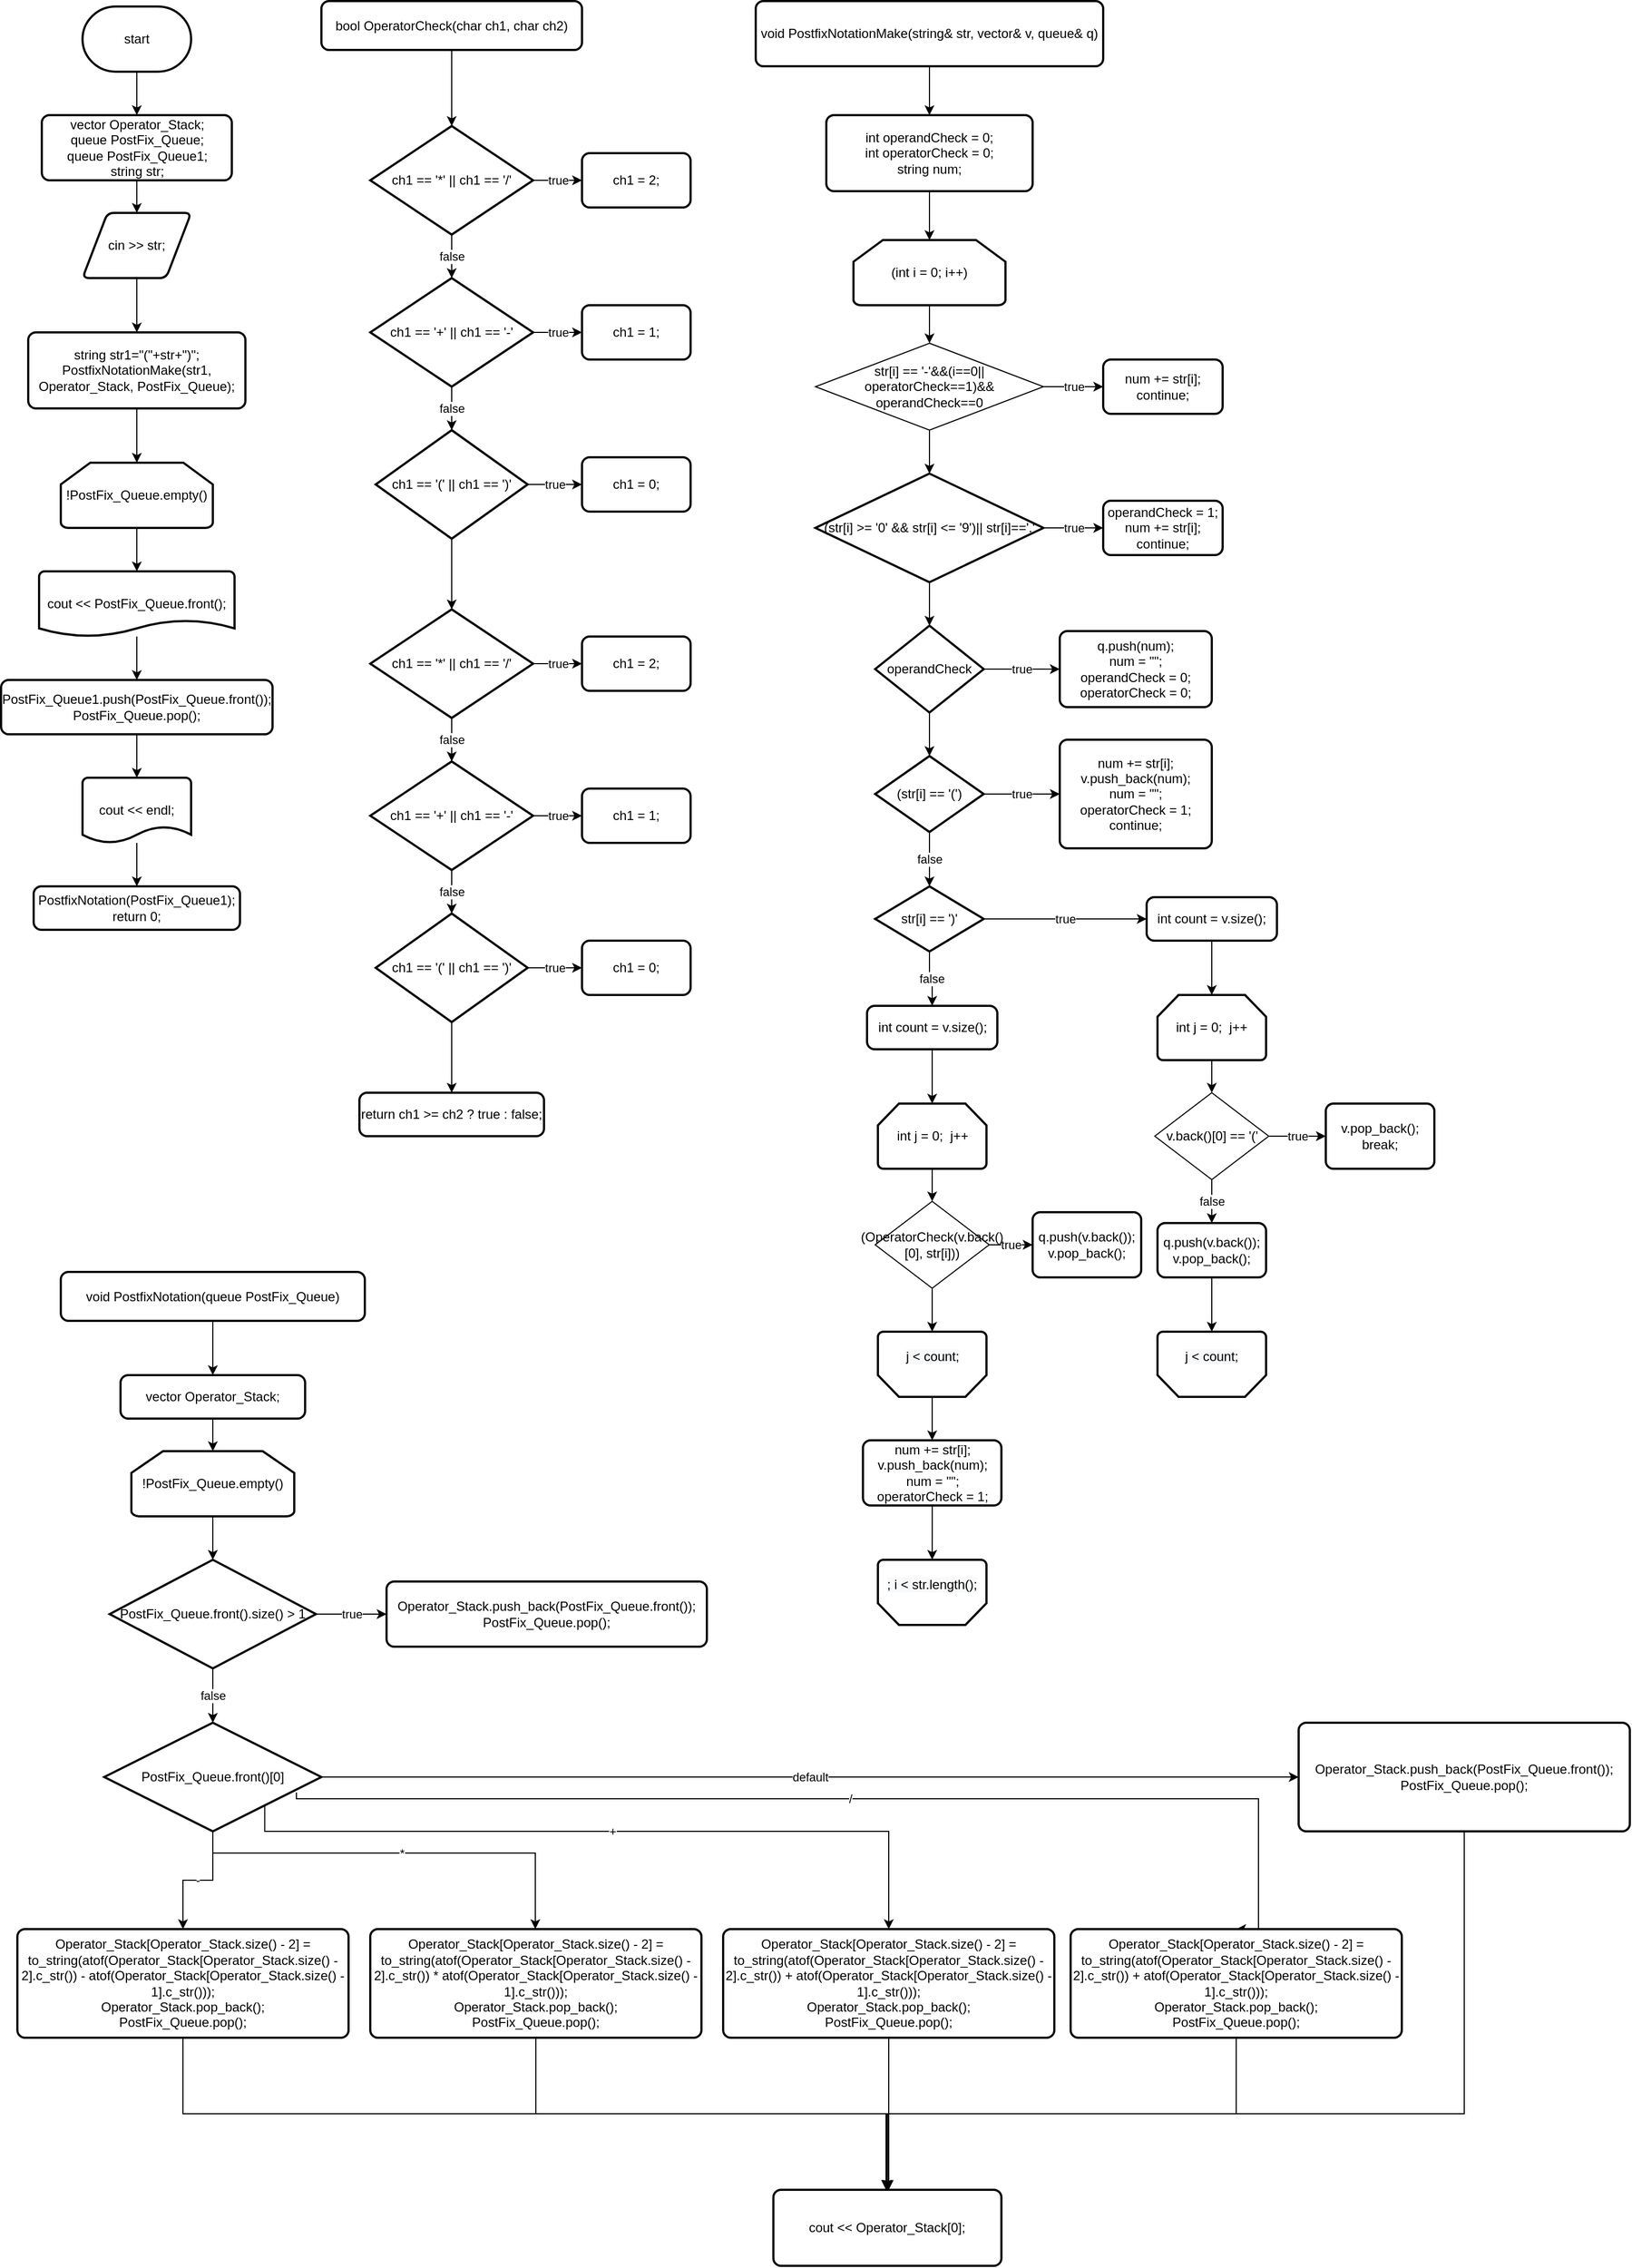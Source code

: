 <mxfile version="19.0.2" type="github">
  <diagram id="kKrO1dFDIQRv364VOOFu" name="Page-1">
    <mxGraphModel dx="1937" dy="1774" grid="1" gridSize="10" guides="1" tooltips="1" connect="1" arrows="1" fold="1" page="1" pageScale="1" pageWidth="827" pageHeight="1169" math="0" shadow="0">
      <root>
        <mxCell id="0" />
        <mxCell id="1" parent="0" />
        <mxCell id="9wlGWYBTpFo8Ic_cvUNs-2" style="edgeStyle=orthogonalEdgeStyle;rounded=0;orthogonalLoop=1;jettySize=auto;html=1;entryX=0.5;entryY=0;entryDx=0;entryDy=0;" edge="1" parent="1" source="9wlGWYBTpFo8Ic_cvUNs-1" target="9wlGWYBTpFo8Ic_cvUNs-3">
          <mxGeometry relative="1" as="geometry">
            <mxPoint x="130" y="140" as="targetPoint" />
          </mxGeometry>
        </mxCell>
        <mxCell id="9wlGWYBTpFo8Ic_cvUNs-1" value="start" style="strokeWidth=2;html=1;shape=mxgraph.flowchart.terminator;whiteSpace=wrap;" vertex="1" parent="1">
          <mxGeometry x="80" y="30" width="100" height="60" as="geometry" />
        </mxCell>
        <mxCell id="9wlGWYBTpFo8Ic_cvUNs-4" style="edgeStyle=orthogonalEdgeStyle;rounded=0;orthogonalLoop=1;jettySize=auto;html=1;" edge="1" parent="1" source="9wlGWYBTpFo8Ic_cvUNs-3" target="9wlGWYBTpFo8Ic_cvUNs-5">
          <mxGeometry relative="1" as="geometry">
            <mxPoint x="130" y="250" as="targetPoint" />
          </mxGeometry>
        </mxCell>
        <mxCell id="9wlGWYBTpFo8Ic_cvUNs-3" value="vector&lt;string&gt; Operator_Stack;&#xa;	queue&lt;string&gt; PostFix_Queue;&#xa;	queue&lt;string&gt; PostFix_Queue1;&#xa;	string str;" style="rounded=1;whiteSpace=wrap;html=1;absoluteArcSize=1;arcSize=14;strokeWidth=2;" vertex="1" parent="1">
          <mxGeometry x="42.5" y="130" width="175" height="60" as="geometry" />
        </mxCell>
        <mxCell id="9wlGWYBTpFo8Ic_cvUNs-6" style="edgeStyle=orthogonalEdgeStyle;rounded=0;orthogonalLoop=1;jettySize=auto;html=1;" edge="1" parent="1" source="9wlGWYBTpFo8Ic_cvUNs-5" target="9wlGWYBTpFo8Ic_cvUNs-7">
          <mxGeometry relative="1" as="geometry">
            <mxPoint x="130" y="310" as="targetPoint" />
          </mxGeometry>
        </mxCell>
        <mxCell id="9wlGWYBTpFo8Ic_cvUNs-5" value="cin &gt;&gt; str;" style="shape=parallelogram;html=1;strokeWidth=2;perimeter=parallelogramPerimeter;whiteSpace=wrap;rounded=1;arcSize=12;size=0.23;" vertex="1" parent="1">
          <mxGeometry x="80" y="220" width="100" height="60" as="geometry" />
        </mxCell>
        <mxCell id="9wlGWYBTpFo8Ic_cvUNs-9" style="edgeStyle=orthogonalEdgeStyle;rounded=0;orthogonalLoop=1;jettySize=auto;html=1;entryX=0.5;entryY=0;entryDx=0;entryDy=0;entryPerimeter=0;" edge="1" parent="1" source="9wlGWYBTpFo8Ic_cvUNs-7" target="9wlGWYBTpFo8Ic_cvUNs-8">
          <mxGeometry relative="1" as="geometry" />
        </mxCell>
        <mxCell id="9wlGWYBTpFo8Ic_cvUNs-7" value="string str1=&quot;(&quot;+str+&quot;)&quot;;&lt;br&gt;PostfixNotationMake(str1, Operator_Stack, PostFix_Queue);" style="rounded=1;whiteSpace=wrap;html=1;absoluteArcSize=1;arcSize=14;strokeWidth=2;" vertex="1" parent="1">
          <mxGeometry x="30" y="330" width="200" height="70" as="geometry" />
        </mxCell>
        <mxCell id="9wlGWYBTpFo8Ic_cvUNs-11" style="edgeStyle=orthogonalEdgeStyle;rounded=0;orthogonalLoop=1;jettySize=auto;html=1;entryX=0.5;entryY=0;entryDx=0;entryDy=0;entryPerimeter=0;" edge="1" parent="1" source="9wlGWYBTpFo8Ic_cvUNs-8" target="9wlGWYBTpFo8Ic_cvUNs-10">
          <mxGeometry relative="1" as="geometry" />
        </mxCell>
        <mxCell id="9wlGWYBTpFo8Ic_cvUNs-8" value="!PostFix_Queue.empty()" style="strokeWidth=2;html=1;shape=mxgraph.flowchart.loop_limit;whiteSpace=wrap;" vertex="1" parent="1">
          <mxGeometry x="60" y="450" width="140" height="60" as="geometry" />
        </mxCell>
        <mxCell id="9wlGWYBTpFo8Ic_cvUNs-12" style="edgeStyle=orthogonalEdgeStyle;rounded=0;orthogonalLoop=1;jettySize=auto;html=1;" edge="1" parent="1" source="9wlGWYBTpFo8Ic_cvUNs-10" target="9wlGWYBTpFo8Ic_cvUNs-13">
          <mxGeometry relative="1" as="geometry">
            <mxPoint x="130" y="640" as="targetPoint" />
          </mxGeometry>
        </mxCell>
        <mxCell id="9wlGWYBTpFo8Ic_cvUNs-10" value="cout &lt;&lt; PostFix_Queue.front();" style="strokeWidth=2;html=1;shape=mxgraph.flowchart.document2;whiteSpace=wrap;size=0.25;" vertex="1" parent="1">
          <mxGeometry x="40" y="550" width="180" height="60" as="geometry" />
        </mxCell>
        <mxCell id="9wlGWYBTpFo8Ic_cvUNs-14" style="edgeStyle=orthogonalEdgeStyle;rounded=0;orthogonalLoop=1;jettySize=auto;html=1;entryX=0.5;entryY=0;entryDx=0;entryDy=0;entryPerimeter=0;" edge="1" parent="1" source="9wlGWYBTpFo8Ic_cvUNs-13" target="9wlGWYBTpFo8Ic_cvUNs-17">
          <mxGeometry relative="1" as="geometry">
            <mxPoint x="130" y="740" as="targetPoint" />
          </mxGeometry>
        </mxCell>
        <mxCell id="9wlGWYBTpFo8Ic_cvUNs-13" value="PostFix_Queue1.push(PostFix_Queue.front());&#xa;		PostFix_Queue.pop();" style="rounded=1;whiteSpace=wrap;html=1;absoluteArcSize=1;arcSize=14;strokeWidth=2;" vertex="1" parent="1">
          <mxGeometry x="5" y="650" width="250" height="50" as="geometry" />
        </mxCell>
        <mxCell id="9wlGWYBTpFo8Ic_cvUNs-18" style="edgeStyle=orthogonalEdgeStyle;rounded=0;orthogonalLoop=1;jettySize=auto;html=1;" edge="1" parent="1" source="9wlGWYBTpFo8Ic_cvUNs-17" target="9wlGWYBTpFo8Ic_cvUNs-19">
          <mxGeometry relative="1" as="geometry">
            <mxPoint x="130" y="850" as="targetPoint" />
          </mxGeometry>
        </mxCell>
        <mxCell id="9wlGWYBTpFo8Ic_cvUNs-17" value="cout &lt;&lt; endl;" style="strokeWidth=2;html=1;shape=mxgraph.flowchart.document2;whiteSpace=wrap;size=0.25;" vertex="1" parent="1">
          <mxGeometry x="80" y="740" width="100" height="60" as="geometry" />
        </mxCell>
        <mxCell id="9wlGWYBTpFo8Ic_cvUNs-19" value="PostfixNotation(PostFix_Queue1);&#xa;	return 0;" style="rounded=1;whiteSpace=wrap;html=1;absoluteArcSize=1;arcSize=14;strokeWidth=2;" vertex="1" parent="1">
          <mxGeometry x="35" y="840" width="190" height="40" as="geometry" />
        </mxCell>
        <mxCell id="9wlGWYBTpFo8Ic_cvUNs-21" style="edgeStyle=orthogonalEdgeStyle;rounded=0;orthogonalLoop=1;jettySize=auto;html=1;entryX=0.5;entryY=0;entryDx=0;entryDy=0;entryPerimeter=0;" edge="1" parent="1" source="9wlGWYBTpFo8Ic_cvUNs-20" target="9wlGWYBTpFo8Ic_cvUNs-23">
          <mxGeometry relative="1" as="geometry">
            <mxPoint x="420" y="120" as="targetPoint" />
          </mxGeometry>
        </mxCell>
        <mxCell id="9wlGWYBTpFo8Ic_cvUNs-20" value="bool OperatorCheck(char ch1, char ch2)" style="rounded=1;whiteSpace=wrap;html=1;absoluteArcSize=1;arcSize=14;strokeWidth=2;" vertex="1" parent="1">
          <mxGeometry x="300" y="25" width="240" height="45" as="geometry" />
        </mxCell>
        <mxCell id="9wlGWYBTpFo8Ic_cvUNs-24" value="false" style="edgeStyle=orthogonalEdgeStyle;rounded=0;orthogonalLoop=1;jettySize=auto;html=1;" edge="1" parent="1" source="9wlGWYBTpFo8Ic_cvUNs-23" target="9wlGWYBTpFo8Ic_cvUNs-25">
          <mxGeometry relative="1" as="geometry">
            <mxPoint x="420" y="290" as="targetPoint" />
          </mxGeometry>
        </mxCell>
        <mxCell id="9wlGWYBTpFo8Ic_cvUNs-28" value="true" style="edgeStyle=orthogonalEdgeStyle;rounded=0;orthogonalLoop=1;jettySize=auto;html=1;entryX=0;entryY=0.5;entryDx=0;entryDy=0;" edge="1" parent="1" source="9wlGWYBTpFo8Ic_cvUNs-23" target="9wlGWYBTpFo8Ic_cvUNs-29">
          <mxGeometry relative="1" as="geometry">
            <mxPoint x="560" y="190" as="targetPoint" />
          </mxGeometry>
        </mxCell>
        <mxCell id="9wlGWYBTpFo8Ic_cvUNs-23" value="ch1 == &#39;*&#39; || ch1 == &#39;/&#39;" style="strokeWidth=2;html=1;shape=mxgraph.flowchart.decision;whiteSpace=wrap;" vertex="1" parent="1">
          <mxGeometry x="345" y="140" width="150" height="100" as="geometry" />
        </mxCell>
        <mxCell id="9wlGWYBTpFo8Ic_cvUNs-26" value="false" style="edgeStyle=orthogonalEdgeStyle;rounded=0;orthogonalLoop=1;jettySize=auto;html=1;" edge="1" parent="1" source="9wlGWYBTpFo8Ic_cvUNs-25" target="9wlGWYBTpFo8Ic_cvUNs-27">
          <mxGeometry relative="1" as="geometry">
            <mxPoint x="420" y="490" as="targetPoint" />
          </mxGeometry>
        </mxCell>
        <mxCell id="9wlGWYBTpFo8Ic_cvUNs-31" value="true" style="edgeStyle=orthogonalEdgeStyle;rounded=0;orthogonalLoop=1;jettySize=auto;html=1;entryX=0;entryY=0.5;entryDx=0;entryDy=0;" edge="1" parent="1" source="9wlGWYBTpFo8Ic_cvUNs-25" target="9wlGWYBTpFo8Ic_cvUNs-30">
          <mxGeometry relative="1" as="geometry" />
        </mxCell>
        <mxCell id="9wlGWYBTpFo8Ic_cvUNs-25" value="ch1 == &#39;+&#39; || ch1 == &#39;-&#39;" style="strokeWidth=2;html=1;shape=mxgraph.flowchart.decision;whiteSpace=wrap;" vertex="1" parent="1">
          <mxGeometry x="345" y="280" width="150" height="100" as="geometry" />
        </mxCell>
        <mxCell id="9wlGWYBTpFo8Ic_cvUNs-33" value="true" style="edgeStyle=orthogonalEdgeStyle;rounded=0;orthogonalLoop=1;jettySize=auto;html=1;entryX=0;entryY=0.5;entryDx=0;entryDy=0;" edge="1" parent="1" source="9wlGWYBTpFo8Ic_cvUNs-27" target="9wlGWYBTpFo8Ic_cvUNs-32">
          <mxGeometry relative="1" as="geometry" />
        </mxCell>
        <mxCell id="9wlGWYBTpFo8Ic_cvUNs-45" style="edgeStyle=orthogonalEdgeStyle;rounded=0;orthogonalLoop=1;jettySize=auto;html=1;entryX=0.5;entryY=0;entryDx=0;entryDy=0;entryPerimeter=0;" edge="1" parent="1" source="9wlGWYBTpFo8Ic_cvUNs-27" target="9wlGWYBTpFo8Ic_cvUNs-36">
          <mxGeometry relative="1" as="geometry" />
        </mxCell>
        <mxCell id="9wlGWYBTpFo8Ic_cvUNs-27" value="ch1 == &#39;(&#39; || ch1 == &#39;)&#39;" style="strokeWidth=2;html=1;shape=mxgraph.flowchart.decision;whiteSpace=wrap;" vertex="1" parent="1">
          <mxGeometry x="350" y="420" width="140" height="100" as="geometry" />
        </mxCell>
        <mxCell id="9wlGWYBTpFo8Ic_cvUNs-29" value="ch1 = 2;" style="rounded=1;whiteSpace=wrap;html=1;absoluteArcSize=1;arcSize=14;strokeWidth=2;" vertex="1" parent="1">
          <mxGeometry x="540" y="165" width="100" height="50" as="geometry" />
        </mxCell>
        <mxCell id="9wlGWYBTpFo8Ic_cvUNs-30" value="ch1 = 1;" style="rounded=1;whiteSpace=wrap;html=1;absoluteArcSize=1;arcSize=14;strokeWidth=2;" vertex="1" parent="1">
          <mxGeometry x="540" y="305" width="100" height="50" as="geometry" />
        </mxCell>
        <mxCell id="9wlGWYBTpFo8Ic_cvUNs-32" value="ch1 = 0;" style="rounded=1;whiteSpace=wrap;html=1;absoluteArcSize=1;arcSize=14;strokeWidth=2;" vertex="1" parent="1">
          <mxGeometry x="540" y="445" width="100" height="50" as="geometry" />
        </mxCell>
        <mxCell id="9wlGWYBTpFo8Ic_cvUNs-34" value="false" style="edgeStyle=orthogonalEdgeStyle;rounded=0;orthogonalLoop=1;jettySize=auto;html=1;" edge="1" parent="1" source="9wlGWYBTpFo8Ic_cvUNs-36" target="9wlGWYBTpFo8Ic_cvUNs-39">
          <mxGeometry relative="1" as="geometry">
            <mxPoint x="420" y="735" as="targetPoint" />
          </mxGeometry>
        </mxCell>
        <mxCell id="9wlGWYBTpFo8Ic_cvUNs-35" value="true" style="edgeStyle=orthogonalEdgeStyle;rounded=0;orthogonalLoop=1;jettySize=auto;html=1;entryX=0;entryY=0.5;entryDx=0;entryDy=0;" edge="1" parent="1" source="9wlGWYBTpFo8Ic_cvUNs-36" target="9wlGWYBTpFo8Ic_cvUNs-42">
          <mxGeometry relative="1" as="geometry">
            <mxPoint x="560" y="635" as="targetPoint" />
          </mxGeometry>
        </mxCell>
        <mxCell id="9wlGWYBTpFo8Ic_cvUNs-36" value="ch1 == &#39;*&#39; || ch1 == &#39;/&#39;" style="strokeWidth=2;html=1;shape=mxgraph.flowchart.decision;whiteSpace=wrap;" vertex="1" parent="1">
          <mxGeometry x="345" y="585" width="150" height="100" as="geometry" />
        </mxCell>
        <mxCell id="9wlGWYBTpFo8Ic_cvUNs-37" value="false" style="edgeStyle=orthogonalEdgeStyle;rounded=0;orthogonalLoop=1;jettySize=auto;html=1;" edge="1" parent="1" source="9wlGWYBTpFo8Ic_cvUNs-39" target="9wlGWYBTpFo8Ic_cvUNs-41">
          <mxGeometry relative="1" as="geometry">
            <mxPoint x="420" y="935" as="targetPoint" />
          </mxGeometry>
        </mxCell>
        <mxCell id="9wlGWYBTpFo8Ic_cvUNs-38" value="true" style="edgeStyle=orthogonalEdgeStyle;rounded=0;orthogonalLoop=1;jettySize=auto;html=1;entryX=0;entryY=0.5;entryDx=0;entryDy=0;" edge="1" parent="1" source="9wlGWYBTpFo8Ic_cvUNs-39" target="9wlGWYBTpFo8Ic_cvUNs-43">
          <mxGeometry relative="1" as="geometry" />
        </mxCell>
        <mxCell id="9wlGWYBTpFo8Ic_cvUNs-39" value="ch1 == &#39;+&#39; || ch1 == &#39;-&#39;" style="strokeWidth=2;html=1;shape=mxgraph.flowchart.decision;whiteSpace=wrap;" vertex="1" parent="1">
          <mxGeometry x="345" y="725" width="150" height="100" as="geometry" />
        </mxCell>
        <mxCell id="9wlGWYBTpFo8Ic_cvUNs-40" value="true" style="edgeStyle=orthogonalEdgeStyle;rounded=0;orthogonalLoop=1;jettySize=auto;html=1;entryX=0;entryY=0.5;entryDx=0;entryDy=0;" edge="1" parent="1" source="9wlGWYBTpFo8Ic_cvUNs-41" target="9wlGWYBTpFo8Ic_cvUNs-44">
          <mxGeometry relative="1" as="geometry" />
        </mxCell>
        <mxCell id="9wlGWYBTpFo8Ic_cvUNs-46" style="edgeStyle=orthogonalEdgeStyle;rounded=0;orthogonalLoop=1;jettySize=auto;html=1;" edge="1" parent="1" source="9wlGWYBTpFo8Ic_cvUNs-41" target="9wlGWYBTpFo8Ic_cvUNs-47">
          <mxGeometry relative="1" as="geometry">
            <mxPoint x="420" y="1010.0" as="targetPoint" />
          </mxGeometry>
        </mxCell>
        <mxCell id="9wlGWYBTpFo8Ic_cvUNs-41" value="ch1 == &#39;(&#39; || ch1 == &#39;)&#39;" style="strokeWidth=2;html=1;shape=mxgraph.flowchart.decision;whiteSpace=wrap;" vertex="1" parent="1">
          <mxGeometry x="350" y="865" width="140" height="100" as="geometry" />
        </mxCell>
        <mxCell id="9wlGWYBTpFo8Ic_cvUNs-42" value="ch1 = 2;" style="rounded=1;whiteSpace=wrap;html=1;absoluteArcSize=1;arcSize=14;strokeWidth=2;" vertex="1" parent="1">
          <mxGeometry x="540" y="610" width="100" height="50" as="geometry" />
        </mxCell>
        <mxCell id="9wlGWYBTpFo8Ic_cvUNs-43" value="ch1 = 1;" style="rounded=1;whiteSpace=wrap;html=1;absoluteArcSize=1;arcSize=14;strokeWidth=2;" vertex="1" parent="1">
          <mxGeometry x="540" y="750" width="100" height="50" as="geometry" />
        </mxCell>
        <mxCell id="9wlGWYBTpFo8Ic_cvUNs-44" value="ch1 = 0;" style="rounded=1;whiteSpace=wrap;html=1;absoluteArcSize=1;arcSize=14;strokeWidth=2;" vertex="1" parent="1">
          <mxGeometry x="540" y="890" width="100" height="50" as="geometry" />
        </mxCell>
        <mxCell id="9wlGWYBTpFo8Ic_cvUNs-47" value="return ch1 &gt;= ch2 ? true : false;" style="rounded=1;whiteSpace=wrap;html=1;absoluteArcSize=1;arcSize=14;strokeWidth=2;" vertex="1" parent="1">
          <mxGeometry x="335" y="1030" width="170" height="40" as="geometry" />
        </mxCell>
        <mxCell id="9wlGWYBTpFo8Ic_cvUNs-50" style="edgeStyle=orthogonalEdgeStyle;rounded=0;orthogonalLoop=1;jettySize=auto;html=1;entryX=0.5;entryY=0;entryDx=0;entryDy=0;" edge="1" parent="1" source="9wlGWYBTpFo8Ic_cvUNs-48" target="9wlGWYBTpFo8Ic_cvUNs-49">
          <mxGeometry relative="1" as="geometry" />
        </mxCell>
        <mxCell id="9wlGWYBTpFo8Ic_cvUNs-48" value="void PostfixNotationMake(string&amp; str, vector&lt;string&gt;&amp; v, queue&lt;string&gt;&amp; q)" style="rounded=1;whiteSpace=wrap;html=1;absoluteArcSize=1;arcSize=14;strokeWidth=2;" vertex="1" parent="1">
          <mxGeometry x="700" y="25" width="320" height="60" as="geometry" />
        </mxCell>
        <mxCell id="9wlGWYBTpFo8Ic_cvUNs-52" style="edgeStyle=orthogonalEdgeStyle;rounded=0;orthogonalLoop=1;jettySize=auto;html=1;entryX=0.5;entryY=0;entryDx=0;entryDy=0;entryPerimeter=0;" edge="1" parent="1" source="9wlGWYBTpFo8Ic_cvUNs-49" target="9wlGWYBTpFo8Ic_cvUNs-51">
          <mxGeometry relative="1" as="geometry" />
        </mxCell>
        <mxCell id="9wlGWYBTpFo8Ic_cvUNs-49" value="int operandCheck = 0;&#xa;	int operatorCheck = 0;&#xa;	string num;" style="rounded=1;whiteSpace=wrap;html=1;absoluteArcSize=1;arcSize=14;strokeWidth=2;" vertex="1" parent="1">
          <mxGeometry x="765" y="130" width="190" height="70" as="geometry" />
        </mxCell>
        <mxCell id="9wlGWYBTpFo8Ic_cvUNs-56" style="edgeStyle=orthogonalEdgeStyle;rounded=0;orthogonalLoop=1;jettySize=auto;html=1;entryX=0.5;entryY=0;entryDx=0;entryDy=0;" edge="1" parent="1" source="9wlGWYBTpFo8Ic_cvUNs-51" target="9wlGWYBTpFo8Ic_cvUNs-55">
          <mxGeometry relative="1" as="geometry" />
        </mxCell>
        <mxCell id="9wlGWYBTpFo8Ic_cvUNs-51" value="(int i = 0; i++)" style="strokeWidth=2;html=1;shape=mxgraph.flowchart.loop_limit;whiteSpace=wrap;" vertex="1" parent="1">
          <mxGeometry x="790" y="245" width="140" height="60" as="geometry" />
        </mxCell>
        <mxCell id="9wlGWYBTpFo8Ic_cvUNs-53" value="" style="strokeWidth=2;html=1;shape=mxgraph.flowchart.loop_limit;whiteSpace=wrap;rotation=-180;" vertex="1" parent="1">
          <mxGeometry x="812.5" y="1460" width="100" height="60" as="geometry" />
        </mxCell>
        <mxCell id="9wlGWYBTpFo8Ic_cvUNs-54" value="&#xa;&lt;span style=&quot;color: rgb(0, 0, 0); font-family: Helvetica; font-size: 12px; font-style: normal; font-variant-ligatures: normal; font-variant-caps: normal; font-weight: 400; letter-spacing: normal; orphans: 2; text-align: center; text-indent: 0px; text-transform: none; widows: 2; word-spacing: 0px; -webkit-text-stroke-width: 0px; background-color: rgb(248, 249, 250); text-decoration-thickness: initial; text-decoration-style: initial; text-decoration-color: initial; float: none; display: inline !important;&quot;&gt;; i &amp;lt; str.length();&lt;/span&gt;&#xa;&#xa;" style="text;html=1;strokeColor=none;fillColor=none;align=center;verticalAlign=middle;whiteSpace=wrap;rounded=0;" vertex="1" parent="1">
          <mxGeometry x="806" y="1475" width="113" height="30" as="geometry" />
        </mxCell>
        <mxCell id="9wlGWYBTpFo8Ic_cvUNs-57" value="true" style="edgeStyle=orthogonalEdgeStyle;rounded=0;orthogonalLoop=1;jettySize=auto;html=1;" edge="1" parent="1" source="9wlGWYBTpFo8Ic_cvUNs-55" target="9wlGWYBTpFo8Ic_cvUNs-58">
          <mxGeometry relative="1" as="geometry">
            <mxPoint x="1010" y="380" as="targetPoint" />
          </mxGeometry>
        </mxCell>
        <mxCell id="9wlGWYBTpFo8Ic_cvUNs-59" style="edgeStyle=orthogonalEdgeStyle;rounded=0;orthogonalLoop=1;jettySize=auto;html=1;entryX=0.5;entryY=0;entryDx=0;entryDy=0;entryPerimeter=0;" edge="1" parent="1" source="9wlGWYBTpFo8Ic_cvUNs-55" target="9wlGWYBTpFo8Ic_cvUNs-60">
          <mxGeometry relative="1" as="geometry">
            <mxPoint x="860" y="450" as="targetPoint" />
          </mxGeometry>
        </mxCell>
        <mxCell id="9wlGWYBTpFo8Ic_cvUNs-55" value="str[i] == &#39;-&#39;&amp;&amp;(i==0|| operatorCheck==1)&amp;&amp; operandCheck==0" style="rhombus;whiteSpace=wrap;html=1;" vertex="1" parent="1">
          <mxGeometry x="755" y="340" width="210" height="80" as="geometry" />
        </mxCell>
        <mxCell id="9wlGWYBTpFo8Ic_cvUNs-58" value="num += str[i];&#xa;			continue;" style="rounded=1;whiteSpace=wrap;html=1;absoluteArcSize=1;arcSize=14;strokeWidth=2;" vertex="1" parent="1">
          <mxGeometry x="1020" y="355" width="110" height="50" as="geometry" />
        </mxCell>
        <mxCell id="9wlGWYBTpFo8Ic_cvUNs-61" value="true" style="edgeStyle=orthogonalEdgeStyle;rounded=0;orthogonalLoop=1;jettySize=auto;html=1;" edge="1" parent="1" source="9wlGWYBTpFo8Ic_cvUNs-60" target="9wlGWYBTpFo8Ic_cvUNs-62">
          <mxGeometry relative="1" as="geometry">
            <mxPoint x="1020" y="510" as="targetPoint" />
          </mxGeometry>
        </mxCell>
        <mxCell id="9wlGWYBTpFo8Ic_cvUNs-64" style="edgeStyle=orthogonalEdgeStyle;rounded=0;orthogonalLoop=1;jettySize=auto;html=1;entryX=0.5;entryY=0;entryDx=0;entryDy=0;entryPerimeter=0;" edge="1" parent="1" source="9wlGWYBTpFo8Ic_cvUNs-60" target="9wlGWYBTpFo8Ic_cvUNs-63">
          <mxGeometry relative="1" as="geometry" />
        </mxCell>
        <mxCell id="9wlGWYBTpFo8Ic_cvUNs-60" value="(str[i] &gt;= &#39;0&#39; &amp;&amp; str[i] &lt;= &#39;9&#39;)|| str[i]==&#39;.&#39;" style="strokeWidth=2;html=1;shape=mxgraph.flowchart.decision;whiteSpace=wrap;" vertex="1" parent="1">
          <mxGeometry x="755" y="460" width="210" height="100" as="geometry" />
        </mxCell>
        <mxCell id="9wlGWYBTpFo8Ic_cvUNs-62" value="operandCheck = 1;&#xa;			num += str[i];&#xa;			continue;" style="rounded=1;whiteSpace=wrap;html=1;absoluteArcSize=1;arcSize=14;strokeWidth=2;" vertex="1" parent="1">
          <mxGeometry x="1020" y="485" width="110" height="50" as="geometry" />
        </mxCell>
        <mxCell id="9wlGWYBTpFo8Ic_cvUNs-65" value="true" style="edgeStyle=orthogonalEdgeStyle;rounded=0;orthogonalLoop=1;jettySize=auto;html=1;" edge="1" parent="1" source="9wlGWYBTpFo8Ic_cvUNs-63" target="9wlGWYBTpFo8Ic_cvUNs-66">
          <mxGeometry relative="1" as="geometry">
            <mxPoint x="980" y="640" as="targetPoint" />
          </mxGeometry>
        </mxCell>
        <mxCell id="9wlGWYBTpFo8Ic_cvUNs-67" style="edgeStyle=orthogonalEdgeStyle;rounded=0;orthogonalLoop=1;jettySize=auto;html=1;" edge="1" parent="1" source="9wlGWYBTpFo8Ic_cvUNs-63" target="9wlGWYBTpFo8Ic_cvUNs-68">
          <mxGeometry relative="1" as="geometry">
            <mxPoint x="860" y="720" as="targetPoint" />
          </mxGeometry>
        </mxCell>
        <mxCell id="9wlGWYBTpFo8Ic_cvUNs-63" value="operandCheck" style="strokeWidth=2;html=1;shape=mxgraph.flowchart.decision;whiteSpace=wrap;" vertex="1" parent="1">
          <mxGeometry x="810" y="600" width="100" height="80" as="geometry" />
        </mxCell>
        <mxCell id="9wlGWYBTpFo8Ic_cvUNs-66" value="q.push(num);&#xa;			num = &quot;&quot;;&#xa;			operandCheck = 0;&#xa;			operatorCheck = 0;" style="rounded=1;whiteSpace=wrap;html=1;absoluteArcSize=1;arcSize=14;strokeWidth=2;" vertex="1" parent="1">
          <mxGeometry x="980" y="605" width="140" height="70" as="geometry" />
        </mxCell>
        <mxCell id="9wlGWYBTpFo8Ic_cvUNs-70" value="false" style="edgeStyle=orthogonalEdgeStyle;rounded=0;orthogonalLoop=1;jettySize=auto;html=1;entryX=0.5;entryY=0;entryDx=0;entryDy=0;entryPerimeter=0;" edge="1" parent="1" source="9wlGWYBTpFo8Ic_cvUNs-68" target="9wlGWYBTpFo8Ic_cvUNs-69">
          <mxGeometry relative="1" as="geometry" />
        </mxCell>
        <mxCell id="9wlGWYBTpFo8Ic_cvUNs-71" value="true" style="edgeStyle=orthogonalEdgeStyle;rounded=0;orthogonalLoop=1;jettySize=auto;html=1;" edge="1" parent="1" source="9wlGWYBTpFo8Ic_cvUNs-68" target="9wlGWYBTpFo8Ic_cvUNs-72">
          <mxGeometry relative="1" as="geometry">
            <mxPoint x="960" y="755" as="targetPoint" />
          </mxGeometry>
        </mxCell>
        <mxCell id="9wlGWYBTpFo8Ic_cvUNs-68" value="(str[i] == &#39;(&#39;)" style="strokeWidth=2;html=1;shape=mxgraph.flowchart.decision;whiteSpace=wrap;" vertex="1" parent="1">
          <mxGeometry x="810" y="720" width="100" height="70" as="geometry" />
        </mxCell>
        <mxCell id="9wlGWYBTpFo8Ic_cvUNs-73" value="true" style="edgeStyle=orthogonalEdgeStyle;rounded=0;orthogonalLoop=1;jettySize=auto;html=1;" edge="1" parent="1" source="9wlGWYBTpFo8Ic_cvUNs-69" target="9wlGWYBTpFo8Ic_cvUNs-74">
          <mxGeometry relative="1" as="geometry">
            <mxPoint x="860" y="930" as="targetPoint" />
          </mxGeometry>
        </mxCell>
        <mxCell id="9wlGWYBTpFo8Ic_cvUNs-86" value="false" style="edgeStyle=orthogonalEdgeStyle;rounded=0;orthogonalLoop=1;jettySize=auto;html=1;entryX=0.5;entryY=0;entryDx=0;entryDy=0;" edge="1" parent="1" source="9wlGWYBTpFo8Ic_cvUNs-69" target="9wlGWYBTpFo8Ic_cvUNs-88">
          <mxGeometry relative="1" as="geometry">
            <mxPoint x="860" y="940" as="targetPoint" />
          </mxGeometry>
        </mxCell>
        <mxCell id="9wlGWYBTpFo8Ic_cvUNs-69" value="str[i] == &#39;)&#39;" style="strokeWidth=2;html=1;shape=mxgraph.flowchart.decision;whiteSpace=wrap;" vertex="1" parent="1">
          <mxGeometry x="810" y="840" width="100" height="60" as="geometry" />
        </mxCell>
        <mxCell id="9wlGWYBTpFo8Ic_cvUNs-72" value="num += str[i];&#xa;			v.push_back(num);&#xa;			num = &quot;&quot;;&#xa;			operatorCheck = 1;&#xa;			continue;" style="rounded=1;whiteSpace=wrap;html=1;absoluteArcSize=1;arcSize=14;strokeWidth=2;" vertex="1" parent="1">
          <mxGeometry x="980" y="705" width="140" height="100" as="geometry" />
        </mxCell>
        <mxCell id="9wlGWYBTpFo8Ic_cvUNs-76" style="edgeStyle=orthogonalEdgeStyle;rounded=0;orthogonalLoop=1;jettySize=auto;html=1;entryX=0.5;entryY=0;entryDx=0;entryDy=0;entryPerimeter=0;" edge="1" parent="1" source="9wlGWYBTpFo8Ic_cvUNs-74" target="9wlGWYBTpFo8Ic_cvUNs-75">
          <mxGeometry relative="1" as="geometry" />
        </mxCell>
        <mxCell id="9wlGWYBTpFo8Ic_cvUNs-74" value="int count = v.size();" style="rounded=1;whiteSpace=wrap;html=1;absoluteArcSize=1;arcSize=14;strokeWidth=2;" vertex="1" parent="1">
          <mxGeometry x="1060" y="850" width="120" height="40" as="geometry" />
        </mxCell>
        <mxCell id="9wlGWYBTpFo8Ic_cvUNs-80" style="edgeStyle=orthogonalEdgeStyle;rounded=0;orthogonalLoop=1;jettySize=auto;html=1;entryX=0.5;entryY=0;entryDx=0;entryDy=0;" edge="1" parent="1" source="9wlGWYBTpFo8Ic_cvUNs-75" target="9wlGWYBTpFo8Ic_cvUNs-79">
          <mxGeometry relative="1" as="geometry" />
        </mxCell>
        <mxCell id="9wlGWYBTpFo8Ic_cvUNs-75" value="int j = 0;&amp;nbsp; j++" style="strokeWidth=2;html=1;shape=mxgraph.flowchart.loop_limit;whiteSpace=wrap;" vertex="1" parent="1">
          <mxGeometry x="1070" y="940" width="100" height="60" as="geometry" />
        </mxCell>
        <mxCell id="9wlGWYBTpFo8Ic_cvUNs-77" value="" style="strokeWidth=2;html=1;shape=mxgraph.flowchart.loop_limit;whiteSpace=wrap;rotation=-180;" vertex="1" parent="1">
          <mxGeometry x="1070" y="1250" width="100" height="60" as="geometry" />
        </mxCell>
        <mxCell id="9wlGWYBTpFo8Ic_cvUNs-78" value="&#xa;&lt;span style=&quot;color: rgb(0, 0, 0); font-family: Helvetica; font-size: 12px; font-style: normal; font-variant-ligatures: normal; font-variant-caps: normal; font-weight: 400; letter-spacing: normal; orphans: 2; text-align: center; text-indent: 0px; text-transform: none; widows: 2; word-spacing: 0px; -webkit-text-stroke-width: 0px; background-color: rgb(248, 249, 250); text-decoration-thickness: initial; text-decoration-style: initial; text-decoration-color: initial; float: none; display: inline !important;&quot;&gt;j &amp;lt; count;&lt;/span&gt;&#xa;&#xa;" style="text;html=1;strokeColor=none;fillColor=none;align=center;verticalAlign=middle;whiteSpace=wrap;rounded=0;" vertex="1" parent="1">
          <mxGeometry x="1090" y="1265" width="60" height="30" as="geometry" />
        </mxCell>
        <mxCell id="9wlGWYBTpFo8Ic_cvUNs-81" value="false" style="edgeStyle=orthogonalEdgeStyle;rounded=0;orthogonalLoop=1;jettySize=auto;html=1;entryX=0.5;entryY=0;entryDx=0;entryDy=0;" edge="1" parent="1" source="9wlGWYBTpFo8Ic_cvUNs-79" target="9wlGWYBTpFo8Ic_cvUNs-84">
          <mxGeometry relative="1" as="geometry">
            <mxPoint x="1120" y="1140" as="targetPoint" />
          </mxGeometry>
        </mxCell>
        <mxCell id="9wlGWYBTpFo8Ic_cvUNs-82" value="true" style="edgeStyle=orthogonalEdgeStyle;rounded=0;orthogonalLoop=1;jettySize=auto;html=1;" edge="1" parent="1" source="9wlGWYBTpFo8Ic_cvUNs-79" target="9wlGWYBTpFo8Ic_cvUNs-83">
          <mxGeometry relative="1" as="geometry">
            <mxPoint x="1225" y="1070" as="targetPoint" />
          </mxGeometry>
        </mxCell>
        <mxCell id="9wlGWYBTpFo8Ic_cvUNs-79" value="v.back()[0] == &#39;(&#39;" style="rhombus;whiteSpace=wrap;html=1;" vertex="1" parent="1">
          <mxGeometry x="1067.5" y="1030" width="105" height="80" as="geometry" />
        </mxCell>
        <mxCell id="9wlGWYBTpFo8Ic_cvUNs-83" value="v.pop_back();&#xa;					break;" style="rounded=1;whiteSpace=wrap;html=1;absoluteArcSize=1;arcSize=14;strokeWidth=2;" vertex="1" parent="1">
          <mxGeometry x="1225" y="1040" width="100" height="60" as="geometry" />
        </mxCell>
        <mxCell id="9wlGWYBTpFo8Ic_cvUNs-85" style="edgeStyle=orthogonalEdgeStyle;rounded=0;orthogonalLoop=1;jettySize=auto;html=1;entryX=0.5;entryY=1;entryDx=0;entryDy=0;entryPerimeter=0;" edge="1" parent="1" source="9wlGWYBTpFo8Ic_cvUNs-84" target="9wlGWYBTpFo8Ic_cvUNs-77">
          <mxGeometry relative="1" as="geometry" />
        </mxCell>
        <mxCell id="9wlGWYBTpFo8Ic_cvUNs-84" value="q.push(v.back());&#xa;					v.pop_back();" style="rounded=1;whiteSpace=wrap;html=1;absoluteArcSize=1;arcSize=14;strokeWidth=2;" vertex="1" parent="1">
          <mxGeometry x="1070" y="1150" width="100" height="50" as="geometry" />
        </mxCell>
        <mxCell id="9wlGWYBTpFo8Ic_cvUNs-87" style="edgeStyle=orthogonalEdgeStyle;rounded=0;orthogonalLoop=1;jettySize=auto;html=1;entryX=0.5;entryY=0;entryDx=0;entryDy=0;entryPerimeter=0;" edge="1" parent="1" source="9wlGWYBTpFo8Ic_cvUNs-88" target="9wlGWYBTpFo8Ic_cvUNs-90">
          <mxGeometry relative="1" as="geometry" />
        </mxCell>
        <mxCell id="9wlGWYBTpFo8Ic_cvUNs-88" value="int count = v.size();" style="rounded=1;whiteSpace=wrap;html=1;absoluteArcSize=1;arcSize=14;strokeWidth=2;" vertex="1" parent="1">
          <mxGeometry x="802.5" y="950" width="120" height="40" as="geometry" />
        </mxCell>
        <mxCell id="9wlGWYBTpFo8Ic_cvUNs-89" style="edgeStyle=orthogonalEdgeStyle;rounded=0;orthogonalLoop=1;jettySize=auto;html=1;entryX=0.5;entryY=0;entryDx=0;entryDy=0;" edge="1" parent="1" source="9wlGWYBTpFo8Ic_cvUNs-90" target="9wlGWYBTpFo8Ic_cvUNs-95">
          <mxGeometry relative="1" as="geometry" />
        </mxCell>
        <mxCell id="9wlGWYBTpFo8Ic_cvUNs-90" value="int j = 0;&amp;nbsp; j++" style="strokeWidth=2;html=1;shape=mxgraph.flowchart.loop_limit;whiteSpace=wrap;" vertex="1" parent="1">
          <mxGeometry x="812.5" y="1040" width="100" height="60" as="geometry" />
        </mxCell>
        <mxCell id="9wlGWYBTpFo8Ic_cvUNs-102" style="edgeStyle=orthogonalEdgeStyle;rounded=0;orthogonalLoop=1;jettySize=auto;html=1;entryX=0.5;entryY=0;entryDx=0;entryDy=0;" edge="1" parent="1" source="9wlGWYBTpFo8Ic_cvUNs-91" target="9wlGWYBTpFo8Ic_cvUNs-98">
          <mxGeometry relative="1" as="geometry" />
        </mxCell>
        <mxCell id="9wlGWYBTpFo8Ic_cvUNs-91" value="" style="strokeWidth=2;html=1;shape=mxgraph.flowchart.loop_limit;whiteSpace=wrap;rotation=-180;" vertex="1" parent="1">
          <mxGeometry x="812.5" y="1250" width="100" height="60" as="geometry" />
        </mxCell>
        <mxCell id="9wlGWYBTpFo8Ic_cvUNs-92" value="&#xa;&lt;span style=&quot;color: rgb(0, 0, 0); font-family: Helvetica; font-size: 12px; font-style: normal; font-variant-ligatures: normal; font-variant-caps: normal; font-weight: 400; letter-spacing: normal; orphans: 2; text-align: center; text-indent: 0px; text-transform: none; widows: 2; word-spacing: 0px; -webkit-text-stroke-width: 0px; background-color: rgb(248, 249, 250); text-decoration-thickness: initial; text-decoration-style: initial; text-decoration-color: initial; float: none; display: inline !important;&quot;&gt;j &amp;lt; count;&lt;/span&gt;&#xa;&#xa;" style="text;html=1;strokeColor=none;fillColor=none;align=center;verticalAlign=middle;whiteSpace=wrap;rounded=0;" vertex="1" parent="1">
          <mxGeometry x="832.5" y="1265" width="60" height="30" as="geometry" />
        </mxCell>
        <mxCell id="9wlGWYBTpFo8Ic_cvUNs-94" value="true" style="edgeStyle=orthogonalEdgeStyle;rounded=0;orthogonalLoop=1;jettySize=auto;html=1;" edge="1" parent="1" source="9wlGWYBTpFo8Ic_cvUNs-95" target="9wlGWYBTpFo8Ic_cvUNs-96">
          <mxGeometry relative="1" as="geometry">
            <mxPoint x="967.5" y="1170" as="targetPoint" />
          </mxGeometry>
        </mxCell>
        <mxCell id="9wlGWYBTpFo8Ic_cvUNs-101" style="edgeStyle=orthogonalEdgeStyle;rounded=0;orthogonalLoop=1;jettySize=auto;html=1;entryX=0.5;entryY=1;entryDx=0;entryDy=0;entryPerimeter=0;" edge="1" parent="1" source="9wlGWYBTpFo8Ic_cvUNs-95" target="9wlGWYBTpFo8Ic_cvUNs-91">
          <mxGeometry relative="1" as="geometry" />
        </mxCell>
        <mxCell id="9wlGWYBTpFo8Ic_cvUNs-95" value="(OperatorCheck(v.back()[0], str[i]))" style="rhombus;whiteSpace=wrap;html=1;" vertex="1" parent="1">
          <mxGeometry x="810" y="1130" width="105" height="80" as="geometry" />
        </mxCell>
        <mxCell id="9wlGWYBTpFo8Ic_cvUNs-96" value="q.push(v.back());&#xa;					v.pop_back();" style="rounded=1;whiteSpace=wrap;html=1;absoluteArcSize=1;arcSize=14;strokeWidth=2;" vertex="1" parent="1">
          <mxGeometry x="955" y="1140" width="100" height="60" as="geometry" />
        </mxCell>
        <mxCell id="9wlGWYBTpFo8Ic_cvUNs-103" style="edgeStyle=orthogonalEdgeStyle;rounded=0;orthogonalLoop=1;jettySize=auto;html=1;entryX=0.5;entryY=1;entryDx=0;entryDy=0;entryPerimeter=0;" edge="1" parent="1" source="9wlGWYBTpFo8Ic_cvUNs-98" target="9wlGWYBTpFo8Ic_cvUNs-53">
          <mxGeometry relative="1" as="geometry" />
        </mxCell>
        <mxCell id="9wlGWYBTpFo8Ic_cvUNs-98" value="num += str[i];&#xa;			v.push_back(num);&#xa;			num = &quot;&quot;;&#xa;			operatorCheck = 1;" style="rounded=1;whiteSpace=wrap;html=1;absoluteArcSize=1;arcSize=14;strokeWidth=2;" vertex="1" parent="1">
          <mxGeometry x="798.75" y="1350" width="127.5" height="60" as="geometry" />
        </mxCell>
        <mxCell id="9wlGWYBTpFo8Ic_cvUNs-105" style="edgeStyle=orthogonalEdgeStyle;rounded=0;orthogonalLoop=1;jettySize=auto;html=1;" edge="1" parent="1" source="9wlGWYBTpFo8Ic_cvUNs-104" target="9wlGWYBTpFo8Ic_cvUNs-106">
          <mxGeometry relative="1" as="geometry">
            <mxPoint x="200" y="1280" as="targetPoint" />
          </mxGeometry>
        </mxCell>
        <mxCell id="9wlGWYBTpFo8Ic_cvUNs-104" value="void PostfixNotation(queue&lt;string&gt; PostFix_Queue)" style="rounded=1;whiteSpace=wrap;html=1;absoluteArcSize=1;arcSize=14;strokeWidth=2;" vertex="1" parent="1">
          <mxGeometry x="60" y="1195" width="280" height="45" as="geometry" />
        </mxCell>
        <mxCell id="9wlGWYBTpFo8Ic_cvUNs-108" style="edgeStyle=orthogonalEdgeStyle;rounded=0;orthogonalLoop=1;jettySize=auto;html=1;" edge="1" parent="1" source="9wlGWYBTpFo8Ic_cvUNs-106" target="9wlGWYBTpFo8Ic_cvUNs-109">
          <mxGeometry relative="1" as="geometry">
            <mxPoint x="200" y="1380" as="targetPoint" />
          </mxGeometry>
        </mxCell>
        <mxCell id="9wlGWYBTpFo8Ic_cvUNs-106" value="vector&lt;string&gt; Operator_Stack;" style="rounded=1;whiteSpace=wrap;html=1;absoluteArcSize=1;arcSize=14;strokeWidth=2;" vertex="1" parent="1">
          <mxGeometry x="115" y="1290" width="170" height="40" as="geometry" />
        </mxCell>
        <mxCell id="9wlGWYBTpFo8Ic_cvUNs-110" style="edgeStyle=orthogonalEdgeStyle;rounded=0;orthogonalLoop=1;jettySize=auto;html=1;" edge="1" parent="1" source="9wlGWYBTpFo8Ic_cvUNs-109" target="9wlGWYBTpFo8Ic_cvUNs-111">
          <mxGeometry relative="1" as="geometry">
            <mxPoint x="200" y="1460" as="targetPoint" />
          </mxGeometry>
        </mxCell>
        <mxCell id="9wlGWYBTpFo8Ic_cvUNs-109" value="!PostFix_Queue.empty()" style="strokeWidth=2;html=1;shape=mxgraph.flowchart.loop_limit;whiteSpace=wrap;" vertex="1" parent="1">
          <mxGeometry x="125" y="1360" width="150" height="60" as="geometry" />
        </mxCell>
        <mxCell id="9wlGWYBTpFo8Ic_cvUNs-112" value="true" style="edgeStyle=orthogonalEdgeStyle;rounded=0;orthogonalLoop=1;jettySize=auto;html=1;" edge="1" parent="1" source="9wlGWYBTpFo8Ic_cvUNs-111" target="9wlGWYBTpFo8Ic_cvUNs-113">
          <mxGeometry relative="1" as="geometry">
            <mxPoint x="360" y="1510" as="targetPoint" />
          </mxGeometry>
        </mxCell>
        <mxCell id="9wlGWYBTpFo8Ic_cvUNs-114" value="false" style="edgeStyle=orthogonalEdgeStyle;rounded=0;orthogonalLoop=1;jettySize=auto;html=1;entryX=0.5;entryY=0;entryDx=0;entryDy=0;entryPerimeter=0;" edge="1" parent="1" source="9wlGWYBTpFo8Ic_cvUNs-111" target="9wlGWYBTpFo8Ic_cvUNs-115">
          <mxGeometry relative="1" as="geometry">
            <mxPoint x="200" y="1600" as="targetPoint" />
          </mxGeometry>
        </mxCell>
        <mxCell id="9wlGWYBTpFo8Ic_cvUNs-111" value="PostFix_Queue.front().size() &gt; 1" style="strokeWidth=2;html=1;shape=mxgraph.flowchart.decision;whiteSpace=wrap;" vertex="1" parent="1">
          <mxGeometry x="105" y="1460" width="190" height="100" as="geometry" />
        </mxCell>
        <mxCell id="9wlGWYBTpFo8Ic_cvUNs-113" value="Operator_Stack.push_back(PostFix_Queue.front());&#xa;			PostFix_Queue.pop();" style="rounded=1;whiteSpace=wrap;html=1;absoluteArcSize=1;arcSize=14;strokeWidth=2;" vertex="1" parent="1">
          <mxGeometry x="360" y="1480" width="295" height="60" as="geometry" />
        </mxCell>
        <mxCell id="9wlGWYBTpFo8Ic_cvUNs-116" value="+" style="edgeStyle=orthogonalEdgeStyle;rounded=0;orthogonalLoop=1;jettySize=auto;html=1;entryX=0.5;entryY=0;entryDx=0;entryDy=0;exitX=0.739;exitY=0.765;exitDx=0;exitDy=0;exitPerimeter=0;" edge="1" parent="1" source="9wlGWYBTpFo8Ic_cvUNs-115" target="9wlGWYBTpFo8Ic_cvUNs-117">
          <mxGeometry relative="1" as="geometry">
            <mxPoint x="570" y="1660" as="targetPoint" />
            <Array as="points">
              <mxPoint x="248" y="1710" />
              <mxPoint x="823" y="1710" />
            </Array>
          </mxGeometry>
        </mxCell>
        <mxCell id="9wlGWYBTpFo8Ic_cvUNs-119" value="-" style="edgeStyle=orthogonalEdgeStyle;rounded=0;orthogonalLoop=1;jettySize=auto;html=1;" edge="1" parent="1" source="9wlGWYBTpFo8Ic_cvUNs-115" target="9wlGWYBTpFo8Ic_cvUNs-118">
          <mxGeometry relative="1" as="geometry" />
        </mxCell>
        <mxCell id="9wlGWYBTpFo8Ic_cvUNs-121" value="*" style="edgeStyle=orthogonalEdgeStyle;rounded=0;orthogonalLoop=1;jettySize=auto;html=1;" edge="1" parent="1" source="9wlGWYBTpFo8Ic_cvUNs-115" target="9wlGWYBTpFo8Ic_cvUNs-120">
          <mxGeometry relative="1" as="geometry">
            <Array as="points">
              <mxPoint x="200" y="1730" />
              <mxPoint x="497" y="1730" />
            </Array>
          </mxGeometry>
        </mxCell>
        <mxCell id="9wlGWYBTpFo8Ic_cvUNs-123" value="/" style="edgeStyle=orthogonalEdgeStyle;rounded=0;orthogonalLoop=1;jettySize=auto;html=1;entryX=0.5;entryY=0;entryDx=0;entryDy=0;exitX=0.885;exitY=0.642;exitDx=0;exitDy=0;exitPerimeter=0;" edge="1" parent="1" source="9wlGWYBTpFo8Ic_cvUNs-115" target="9wlGWYBTpFo8Ic_cvUNs-122">
          <mxGeometry relative="1" as="geometry">
            <Array as="points">
              <mxPoint x="277" y="1680" />
              <mxPoint x="1163" y="1680" />
            </Array>
          </mxGeometry>
        </mxCell>
        <mxCell id="9wlGWYBTpFo8Ic_cvUNs-126" value="default" style="edgeStyle=orthogonalEdgeStyle;rounded=0;orthogonalLoop=1;jettySize=auto;html=1;entryX=0;entryY=0.5;entryDx=0;entryDy=0;" edge="1" parent="1" source="9wlGWYBTpFo8Ic_cvUNs-115" target="9wlGWYBTpFo8Ic_cvUNs-125">
          <mxGeometry relative="1" as="geometry" />
        </mxCell>
        <mxCell id="9wlGWYBTpFo8Ic_cvUNs-115" value="PostFix_Queue.front()[0]" style="strokeWidth=2;html=1;shape=mxgraph.flowchart.decision;whiteSpace=wrap;" vertex="1" parent="1">
          <mxGeometry x="100" y="1610" width="200" height="100" as="geometry" />
        </mxCell>
        <mxCell id="9wlGWYBTpFo8Ic_cvUNs-132" style="edgeStyle=orthogonalEdgeStyle;rounded=0;orthogonalLoop=1;jettySize=auto;html=1;" edge="1" parent="1" source="9wlGWYBTpFo8Ic_cvUNs-117">
          <mxGeometry relative="1" as="geometry">
            <mxPoint x="822.5" y="2040" as="targetPoint" />
          </mxGeometry>
        </mxCell>
        <mxCell id="9wlGWYBTpFo8Ic_cvUNs-117" value="Operator_Stack[Operator_Stack.size() - 2] = to_string(atof(Operator_Stack[Operator_Stack.size() - 2].c_str()) + atof(Operator_Stack[Operator_Stack.size() - 1].c_str()));&#xa;				Operator_Stack.pop_back();&#xa;				PostFix_Queue.pop();" style="rounded=1;whiteSpace=wrap;html=1;absoluteArcSize=1;arcSize=14;strokeWidth=2;" vertex="1" parent="1">
          <mxGeometry x="670" y="1800" width="305" height="100" as="geometry" />
        </mxCell>
        <mxCell id="9wlGWYBTpFo8Ic_cvUNs-134" style="edgeStyle=orthogonalEdgeStyle;rounded=0;orthogonalLoop=1;jettySize=auto;html=1;" edge="1" parent="1" source="9wlGWYBTpFo8Ic_cvUNs-118">
          <mxGeometry relative="1" as="geometry">
            <mxPoint x="820" y="2040" as="targetPoint" />
            <Array as="points">
              <mxPoint x="173" y="1970" />
              <mxPoint x="820" y="1970" />
            </Array>
          </mxGeometry>
        </mxCell>
        <mxCell id="9wlGWYBTpFo8Ic_cvUNs-118" value="Operator_Stack[Operator_Stack.size() - 2] = to_string(atof(Operator_Stack[Operator_Stack.size() - 2].c_str()) - atof(Operator_Stack[Operator_Stack.size() - 1].c_str()));&#xa;				Operator_Stack.pop_back();&#xa;				PostFix_Queue.pop();" style="rounded=1;whiteSpace=wrap;html=1;absoluteArcSize=1;arcSize=14;strokeWidth=2;" vertex="1" parent="1">
          <mxGeometry x="20" y="1800" width="305" height="100" as="geometry" />
        </mxCell>
        <mxCell id="9wlGWYBTpFo8Ic_cvUNs-133" style="edgeStyle=orthogonalEdgeStyle;rounded=0;orthogonalLoop=1;jettySize=auto;html=1;entryX=0.5;entryY=0;entryDx=0;entryDy=0;" edge="1" parent="1" source="9wlGWYBTpFo8Ic_cvUNs-120" target="9wlGWYBTpFo8Ic_cvUNs-129">
          <mxGeometry relative="1" as="geometry">
            <Array as="points">
              <mxPoint x="497" y="1970" />
              <mxPoint x="821" y="1970" />
            </Array>
          </mxGeometry>
        </mxCell>
        <mxCell id="9wlGWYBTpFo8Ic_cvUNs-120" value="&lt;div&gt;Operator_Stack[Operator_Stack.size() - 2] = to_string(atof(Operator_Stack[Operator_Stack.size() - 2].c_str()) * atof(Operator_Stack[Operator_Stack.size() - 1].c_str()));&lt;/div&gt;&lt;div&gt;&lt;span style=&quot;&quot;&gt;				&lt;/span&gt;Operator_Stack.pop_back();&lt;/div&gt;&lt;div&gt;&lt;span style=&quot;&quot;&gt;				&lt;/span&gt;PostFix_Queue.pop();&lt;/div&gt;" style="rounded=1;whiteSpace=wrap;html=1;absoluteArcSize=1;arcSize=14;strokeWidth=2;" vertex="1" parent="1">
          <mxGeometry x="345" y="1800" width="305" height="100" as="geometry" />
        </mxCell>
        <mxCell id="9wlGWYBTpFo8Ic_cvUNs-131" style="edgeStyle=orthogonalEdgeStyle;rounded=0;orthogonalLoop=1;jettySize=auto;html=1;entryX=0.5;entryY=0;entryDx=0;entryDy=0;" edge="1" parent="1" source="9wlGWYBTpFo8Ic_cvUNs-122" target="9wlGWYBTpFo8Ic_cvUNs-129">
          <mxGeometry relative="1" as="geometry">
            <Array as="points">
              <mxPoint x="1143" y="1970" />
              <mxPoint x="821" y="1970" />
            </Array>
          </mxGeometry>
        </mxCell>
        <mxCell id="9wlGWYBTpFo8Ic_cvUNs-122" value="Operator_Stack[Operator_Stack.size() - 2] = to_string(atof(Operator_Stack[Operator_Stack.size() - 2].c_str()) + atof(Operator_Stack[Operator_Stack.size() - 1].c_str()));&#xa;				Operator_Stack.pop_back();&#xa;				PostFix_Queue.pop();" style="rounded=1;whiteSpace=wrap;html=1;absoluteArcSize=1;arcSize=14;strokeWidth=2;" vertex="1" parent="1">
          <mxGeometry x="990" y="1800" width="305" height="100" as="geometry" />
        </mxCell>
        <mxCell id="9wlGWYBTpFo8Ic_cvUNs-124" style="edgeStyle=orthogonalEdgeStyle;rounded=0;orthogonalLoop=1;jettySize=auto;html=1;exitX=0.5;exitY=1;exitDx=0;exitDy=0;" edge="1" parent="1" source="9wlGWYBTpFo8Ic_cvUNs-120" target="9wlGWYBTpFo8Ic_cvUNs-120">
          <mxGeometry relative="1" as="geometry" />
        </mxCell>
        <mxCell id="9wlGWYBTpFo8Ic_cvUNs-128" style="edgeStyle=orthogonalEdgeStyle;rounded=0;orthogonalLoop=1;jettySize=auto;html=1;" edge="1" parent="1" source="9wlGWYBTpFo8Ic_cvUNs-125" target="9wlGWYBTpFo8Ic_cvUNs-129">
          <mxGeometry relative="1" as="geometry">
            <mxPoint x="820" y="2070" as="targetPoint" />
            <Array as="points">
              <mxPoint x="1353" y="1970" />
              <mxPoint x="821" y="1970" />
            </Array>
          </mxGeometry>
        </mxCell>
        <mxCell id="9wlGWYBTpFo8Ic_cvUNs-125" value="Operator_Stack.push_back(PostFix_Queue.front());&#xa;				PostFix_Queue.pop();" style="rounded=1;whiteSpace=wrap;html=1;absoluteArcSize=1;arcSize=14;strokeWidth=2;" vertex="1" parent="1">
          <mxGeometry x="1200" y="1610" width="305" height="100" as="geometry" />
        </mxCell>
        <mxCell id="9wlGWYBTpFo8Ic_cvUNs-129" value="cout &lt;&lt; Operator_Stack[0];" style="rounded=1;whiteSpace=wrap;html=1;absoluteArcSize=1;arcSize=14;strokeWidth=2;" vertex="1" parent="1">
          <mxGeometry x="716.25" y="2040" width="210" height="70" as="geometry" />
        </mxCell>
      </root>
    </mxGraphModel>
  </diagram>
</mxfile>
